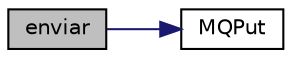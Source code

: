 digraph "enviar"
{
  edge [fontname="Helvetica",fontsize="10",labelfontname="Helvetica",labelfontsize="10"];
  node [fontname="Helvetica",fontsize="10",shape=record];
  rankdir="LR";
  Node1 [label="enviar",height=0.2,width=0.4,color="black", fillcolor="grey75", style="filled", fontcolor="black"];
  Node1 -> Node2 [color="midnightblue",fontsize="10",style="solid",fontname="Helvetica"];
  Node2 [label="MQPut",height=0.2,width=0.4,color="black", fillcolor="white", style="filled",URL="$amqsdp_8c.html#a9531d8185ec00f217beb2bcb561099d6"];
}

